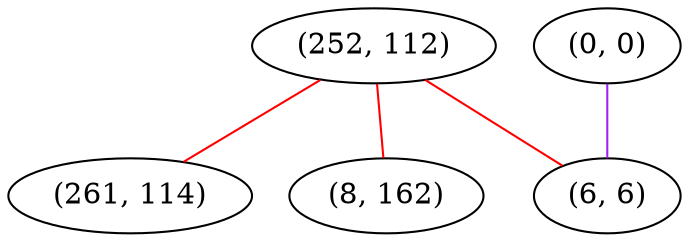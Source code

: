 graph "" {
"(252, 112)";
"(261, 114)";
"(8, 162)";
"(0, 0)";
"(6, 6)";
"(252, 112)" -- "(261, 114)"  [color=red, key=0, weight=1];
"(252, 112)" -- "(8, 162)"  [color=red, key=0, weight=1];
"(252, 112)" -- "(6, 6)"  [color=red, key=0, weight=1];
"(0, 0)" -- "(6, 6)"  [color=purple, key=0, weight=4];
}
